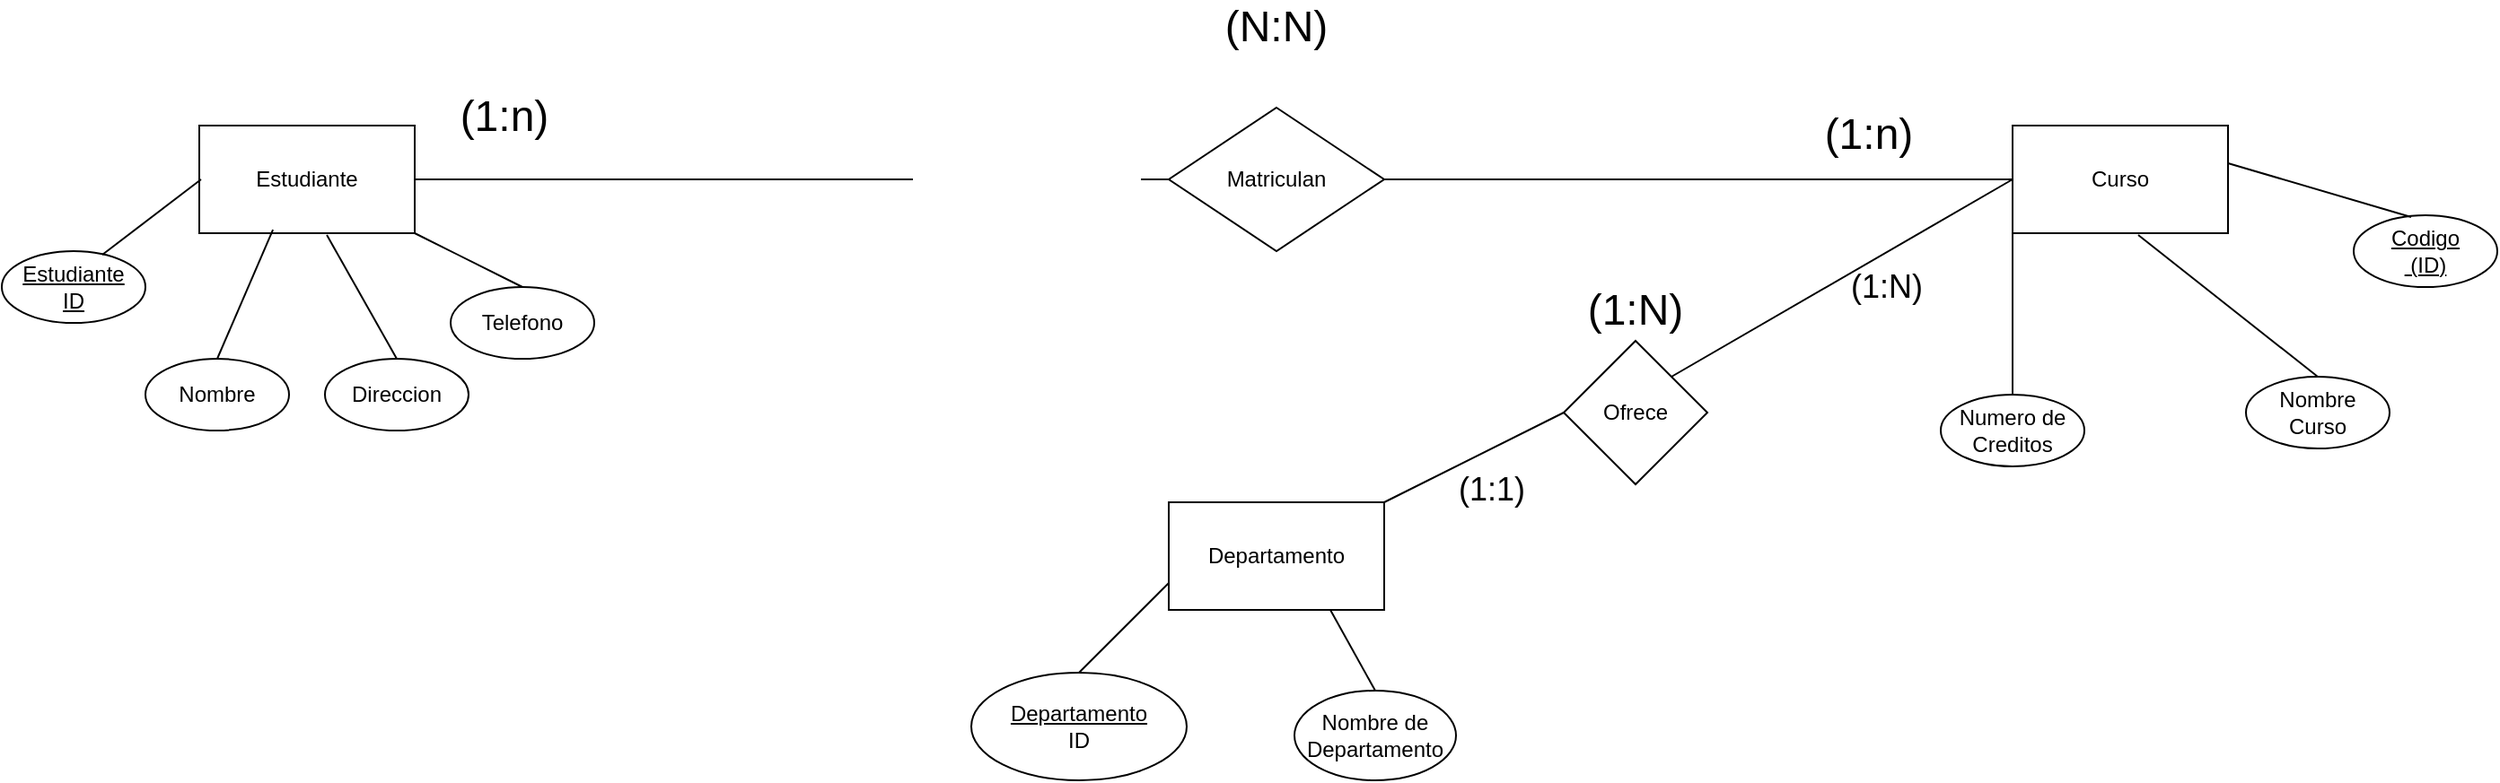 <mxfile version="21.3.2" type="device">
  <diagram id="R2lEEEUBdFMjLlhIrx00" name="Page-1">
    <mxGraphModel dx="474" dy="763" grid="1" gridSize="10" guides="1" tooltips="1" connect="1" arrows="1" fold="1" page="1" pageScale="1" pageWidth="850" pageHeight="1100" math="0" shadow="0" extFonts="Permanent Marker^https://fonts.googleapis.com/css?family=Permanent+Marker">
      <root>
        <mxCell id="0" />
        <mxCell id="1" parent="0" />
        <mxCell id="uP0GkM5LxL78hokmXEj7-1" value="Departamento" style="rounded=0;whiteSpace=wrap;html=1;" vertex="1" parent="1">
          <mxGeometry x="660" y="500" width="120" height="60" as="geometry" />
        </mxCell>
        <mxCell id="uP0GkM5LxL78hokmXEj7-2" value="Estudiante" style="rounded=0;whiteSpace=wrap;html=1;" vertex="1" parent="1">
          <mxGeometry x="120" y="290" width="120" height="60" as="geometry" />
        </mxCell>
        <mxCell id="uP0GkM5LxL78hokmXEj7-3" value="Curso" style="rounded=0;whiteSpace=wrap;html=1;" vertex="1" parent="1">
          <mxGeometry x="1130" y="290" width="120" height="60" as="geometry" />
        </mxCell>
        <mxCell id="uP0GkM5LxL78hokmXEj7-4" value="Estudiante&lt;br&gt;ID" style="ellipse;whiteSpace=wrap;html=1;fontStyle=4" vertex="1" parent="1">
          <mxGeometry x="10" y="360" width="80" height="40" as="geometry" />
        </mxCell>
        <mxCell id="uP0GkM5LxL78hokmXEj7-6" value="Nombre" style="ellipse;whiteSpace=wrap;html=1;fontStyle=0" vertex="1" parent="1">
          <mxGeometry x="90" y="420" width="80" height="40" as="geometry" />
        </mxCell>
        <mxCell id="uP0GkM5LxL78hokmXEj7-7" value="&lt;u&gt;Codigo&lt;br&gt;&amp;nbsp;(ID)&lt;/u&gt;" style="ellipse;whiteSpace=wrap;html=1;fontStyle=0" vertex="1" parent="1">
          <mxGeometry x="1320" y="340" width="80" height="40" as="geometry" />
        </mxCell>
        <mxCell id="uP0GkM5LxL78hokmXEj7-8" value="Nombre&lt;br&gt;Curso" style="ellipse;whiteSpace=wrap;html=1;fontStyle=0" vertex="1" parent="1">
          <mxGeometry x="1260" y="430" width="80" height="40" as="geometry" />
        </mxCell>
        <mxCell id="uP0GkM5LxL78hokmXEj7-9" value="Numero de&lt;br&gt;Creditos" style="ellipse;whiteSpace=wrap;html=1;fontStyle=0" vertex="1" parent="1">
          <mxGeometry x="1090" y="440" width="80" height="40" as="geometry" />
        </mxCell>
        <mxCell id="uP0GkM5LxL78hokmXEj7-11" value="&lt;u&gt;Departamento&lt;br&gt;&lt;/u&gt;ID" style="ellipse;whiteSpace=wrap;html=1;fontStyle=0" vertex="1" parent="1">
          <mxGeometry x="550" y="595" width="120" height="60" as="geometry" />
        </mxCell>
        <mxCell id="uP0GkM5LxL78hokmXEj7-12" value="Nombre de&lt;br&gt;Departamento" style="ellipse;whiteSpace=wrap;html=1;fontStyle=0" vertex="1" parent="1">
          <mxGeometry x="730" y="605" width="90" height="50" as="geometry" />
        </mxCell>
        <mxCell id="uP0GkM5LxL78hokmXEj7-13" value="Matriculan" style="rhombus;whiteSpace=wrap;html=1;" vertex="1" parent="1">
          <mxGeometry x="660" y="280" width="120" height="80" as="geometry" />
        </mxCell>
        <mxCell id="uP0GkM5LxL78hokmXEj7-14" value="" style="endArrow=none;html=1;rounded=0;exitX=1;exitY=0.5;exitDx=0;exitDy=0;entryX=0;entryY=0.5;entryDx=0;entryDy=0;" edge="1" parent="1" source="uP0GkM5LxL78hokmXEj7-2" target="uP0GkM5LxL78hokmXEj7-13">
          <mxGeometry width="50" height="50" relative="1" as="geometry">
            <mxPoint x="570" y="420" as="sourcePoint" />
            <mxPoint x="620" y="370" as="targetPoint" />
          </mxGeometry>
        </mxCell>
        <mxCell id="uP0GkM5LxL78hokmXEj7-15" value="" style="endArrow=none;html=1;rounded=0;exitX=1;exitY=0.5;exitDx=0;exitDy=0;entryX=0;entryY=0.5;entryDx=0;entryDy=0;" edge="1" parent="1" source="uP0GkM5LxL78hokmXEj7-13" target="uP0GkM5LxL78hokmXEj7-3">
          <mxGeometry width="50" height="50" relative="1" as="geometry">
            <mxPoint x="640" y="220" as="sourcePoint" />
            <mxPoint x="1060" y="220" as="targetPoint" />
          </mxGeometry>
        </mxCell>
        <mxCell id="uP0GkM5LxL78hokmXEj7-16" value="" style="endArrow=none;html=1;rounded=0;entryX=1;entryY=1;entryDx=0;entryDy=0;exitX=0.5;exitY=0;exitDx=0;exitDy=0;" edge="1" parent="1" source="uP0GkM5LxL78hokmXEj7-18" target="uP0GkM5LxL78hokmXEj7-2">
          <mxGeometry width="50" height="50" relative="1" as="geometry">
            <mxPoint x="570" y="420" as="sourcePoint" />
            <mxPoint x="620" y="370" as="targetPoint" />
          </mxGeometry>
        </mxCell>
        <mxCell id="uP0GkM5LxL78hokmXEj7-17" value="Direccion" style="ellipse;whiteSpace=wrap;html=1;fontStyle=0" vertex="1" parent="1">
          <mxGeometry x="190" y="420" width="80" height="40" as="geometry" />
        </mxCell>
        <mxCell id="uP0GkM5LxL78hokmXEj7-18" value="Telefono" style="ellipse;whiteSpace=wrap;html=1;fontStyle=0" vertex="1" parent="1">
          <mxGeometry x="260" y="380" width="80" height="40" as="geometry" />
        </mxCell>
        <mxCell id="uP0GkM5LxL78hokmXEj7-19" value="" style="endArrow=none;html=1;rounded=0;entryX=0.592;entryY=1.017;entryDx=0;entryDy=0;exitX=0.5;exitY=0;exitDx=0;exitDy=0;entryPerimeter=0;" edge="1" parent="1" source="uP0GkM5LxL78hokmXEj7-17" target="uP0GkM5LxL78hokmXEj7-2">
          <mxGeometry width="50" height="50" relative="1" as="geometry">
            <mxPoint x="250" y="390" as="sourcePoint" />
            <mxPoint x="190" y="360" as="targetPoint" />
          </mxGeometry>
        </mxCell>
        <mxCell id="uP0GkM5LxL78hokmXEj7-20" value="" style="endArrow=none;html=1;rounded=0;entryX=0.342;entryY=0.967;entryDx=0;entryDy=0;exitX=0.5;exitY=0;exitDx=0;exitDy=0;entryPerimeter=0;" edge="1" parent="1" source="uP0GkM5LxL78hokmXEj7-6" target="uP0GkM5LxL78hokmXEj7-2">
          <mxGeometry width="50" height="50" relative="1" as="geometry">
            <mxPoint x="199.5" y="430" as="sourcePoint" />
            <mxPoint x="160.5" y="361" as="targetPoint" />
          </mxGeometry>
        </mxCell>
        <mxCell id="uP0GkM5LxL78hokmXEj7-21" value="" style="endArrow=none;html=1;rounded=0;entryX=0.342;entryY=0.967;entryDx=0;entryDy=0;exitX=0.7;exitY=0.05;exitDx=0;exitDy=0;entryPerimeter=0;exitPerimeter=0;" edge="1" parent="1" source="uP0GkM5LxL78hokmXEj7-4">
          <mxGeometry width="50" height="50" relative="1" as="geometry">
            <mxPoint x="90" y="392" as="sourcePoint" />
            <mxPoint x="121" y="320" as="targetPoint" />
          </mxGeometry>
        </mxCell>
        <mxCell id="uP0GkM5LxL78hokmXEj7-22" value="" style="endArrow=none;html=1;rounded=0;entryX=0.592;entryY=1.017;entryDx=0;entryDy=0;exitX=0.4;exitY=0.025;exitDx=0;exitDy=0;entryPerimeter=0;exitPerimeter=0;" edge="1" parent="1" source="uP0GkM5LxL78hokmXEj7-7">
          <mxGeometry width="50" height="50" relative="1" as="geometry">
            <mxPoint x="1289" y="380" as="sourcePoint" />
            <mxPoint x="1250" y="311" as="targetPoint" />
          </mxGeometry>
        </mxCell>
        <mxCell id="uP0GkM5LxL78hokmXEj7-23" value="" style="endArrow=none;html=1;rounded=0;entryX=0.592;entryY=1.017;entryDx=0;entryDy=0;exitX=0.5;exitY=0;exitDx=0;exitDy=0;entryPerimeter=0;" edge="1" parent="1" source="uP0GkM5LxL78hokmXEj7-8">
          <mxGeometry width="50" height="50" relative="1" as="geometry">
            <mxPoint x="1239" y="420" as="sourcePoint" />
            <mxPoint x="1200" y="351" as="targetPoint" />
          </mxGeometry>
        </mxCell>
        <mxCell id="uP0GkM5LxL78hokmXEj7-24" value="" style="endArrow=none;html=1;rounded=0;entryX=0;entryY=1;entryDx=0;entryDy=0;exitX=0.5;exitY=0;exitDx=0;exitDy=0;" edge="1" parent="1" source="uP0GkM5LxL78hokmXEj7-9" target="uP0GkM5LxL78hokmXEj7-3">
          <mxGeometry width="50" height="50" relative="1" as="geometry">
            <mxPoint x="1170" y="460" as="sourcePoint" />
            <mxPoint x="1150" y="361" as="targetPoint" />
          </mxGeometry>
        </mxCell>
        <mxCell id="uP0GkM5LxL78hokmXEj7-25" value="&lt;font style=&quot;font-size: 24px;&quot;&gt;(1:n)&lt;/font&gt;" style="text;html=1;strokeColor=none;fillColor=none;align=center;verticalAlign=middle;whiteSpace=wrap;rounded=0;" vertex="1" parent="1">
          <mxGeometry x="260" y="270" width="60" height="30" as="geometry" />
        </mxCell>
        <mxCell id="uP0GkM5LxL78hokmXEj7-26" value="&lt;font style=&quot;font-size: 24px;&quot;&gt;(N:N)&lt;/font&gt;" style="text;html=1;strokeColor=none;fillColor=none;align=center;verticalAlign=middle;whiteSpace=wrap;rounded=0;" vertex="1" parent="1">
          <mxGeometry x="690" y="220" width="60" height="30" as="geometry" />
        </mxCell>
        <mxCell id="uP0GkM5LxL78hokmXEj7-27" value="&lt;font style=&quot;font-size: 24px;&quot;&gt;(1:n)&lt;/font&gt;" style="text;html=1;strokeColor=none;fillColor=none;align=center;verticalAlign=middle;whiteSpace=wrap;rounded=0;" vertex="1" parent="1">
          <mxGeometry x="1020" y="280" width="60" height="30" as="geometry" />
        </mxCell>
        <mxCell id="uP0GkM5LxL78hokmXEj7-28" value="" style="endArrow=none;html=1;rounded=0;entryX=0;entryY=0.5;entryDx=0;entryDy=0;exitX=1;exitY=0;exitDx=0;exitDy=0;" edge="1" parent="1" source="uP0GkM5LxL78hokmXEj7-29" target="uP0GkM5LxL78hokmXEj7-3">
          <mxGeometry width="50" height="50" relative="1" as="geometry">
            <mxPoint x="710" y="410" as="sourcePoint" />
            <mxPoint x="760" y="360" as="targetPoint" />
          </mxGeometry>
        </mxCell>
        <mxCell id="uP0GkM5LxL78hokmXEj7-30" value="" style="endArrow=none;html=1;rounded=0;entryX=0;entryY=0.5;entryDx=0;entryDy=0;exitX=1;exitY=0;exitDx=0;exitDy=0;" edge="1" parent="1" source="uP0GkM5LxL78hokmXEj7-1" target="uP0GkM5LxL78hokmXEj7-29">
          <mxGeometry width="50" height="50" relative="1" as="geometry">
            <mxPoint x="780" y="500" as="sourcePoint" />
            <mxPoint x="1130" y="320" as="targetPoint" />
          </mxGeometry>
        </mxCell>
        <mxCell id="uP0GkM5LxL78hokmXEj7-29" value="Ofrece" style="rhombus;whiteSpace=wrap;html=1;" vertex="1" parent="1">
          <mxGeometry x="880" y="410" width="80" height="80" as="geometry" />
        </mxCell>
        <mxCell id="uP0GkM5LxL78hokmXEj7-34" value="" style="endArrow=none;html=1;rounded=0;exitX=0.5;exitY=0;exitDx=0;exitDy=0;" edge="1" parent="1" source="uP0GkM5LxL78hokmXEj7-11">
          <mxGeometry width="50" height="50" relative="1" as="geometry">
            <mxPoint x="610" y="595" as="sourcePoint" />
            <mxPoint x="660" y="545" as="targetPoint" />
          </mxGeometry>
        </mxCell>
        <mxCell id="uP0GkM5LxL78hokmXEj7-35" value="" style="endArrow=none;html=1;rounded=0;entryX=0.75;entryY=1;entryDx=0;entryDy=0;exitX=0.5;exitY=0;exitDx=0;exitDy=0;" edge="1" parent="1" source="uP0GkM5LxL78hokmXEj7-12" target="uP0GkM5LxL78hokmXEj7-1">
          <mxGeometry width="50" height="50" relative="1" as="geometry">
            <mxPoint x="770" y="650" as="sourcePoint" />
            <mxPoint x="820" y="600" as="targetPoint" />
          </mxGeometry>
        </mxCell>
        <mxCell id="uP0GkM5LxL78hokmXEj7-36" value="&lt;font style=&quot;font-size: 24px;&quot;&gt;(1:N)&lt;/font&gt;" style="text;html=1;strokeColor=none;fillColor=none;align=center;verticalAlign=middle;whiteSpace=wrap;rounded=0;" vertex="1" parent="1">
          <mxGeometry x="890" y="380" width="60" height="25" as="geometry" />
        </mxCell>
        <mxCell id="uP0GkM5LxL78hokmXEj7-37" value="&lt;font style=&quot;font-size: 18px;&quot;&gt;(1:1)&lt;/font&gt;" style="text;html=1;strokeColor=none;fillColor=none;align=center;verticalAlign=middle;whiteSpace=wrap;rounded=0;" vertex="1" parent="1">
          <mxGeometry x="810" y="480" width="60" height="25" as="geometry" />
        </mxCell>
        <mxCell id="uP0GkM5LxL78hokmXEj7-38" value="&lt;font style=&quot;font-size: 18px;&quot;&gt;(1:N)&lt;/font&gt;" style="text;html=1;strokeColor=none;fillColor=none;align=center;verticalAlign=middle;whiteSpace=wrap;rounded=0;" vertex="1" parent="1">
          <mxGeometry x="1030" y="367.5" width="60" height="25" as="geometry" />
        </mxCell>
      </root>
    </mxGraphModel>
  </diagram>
</mxfile>
